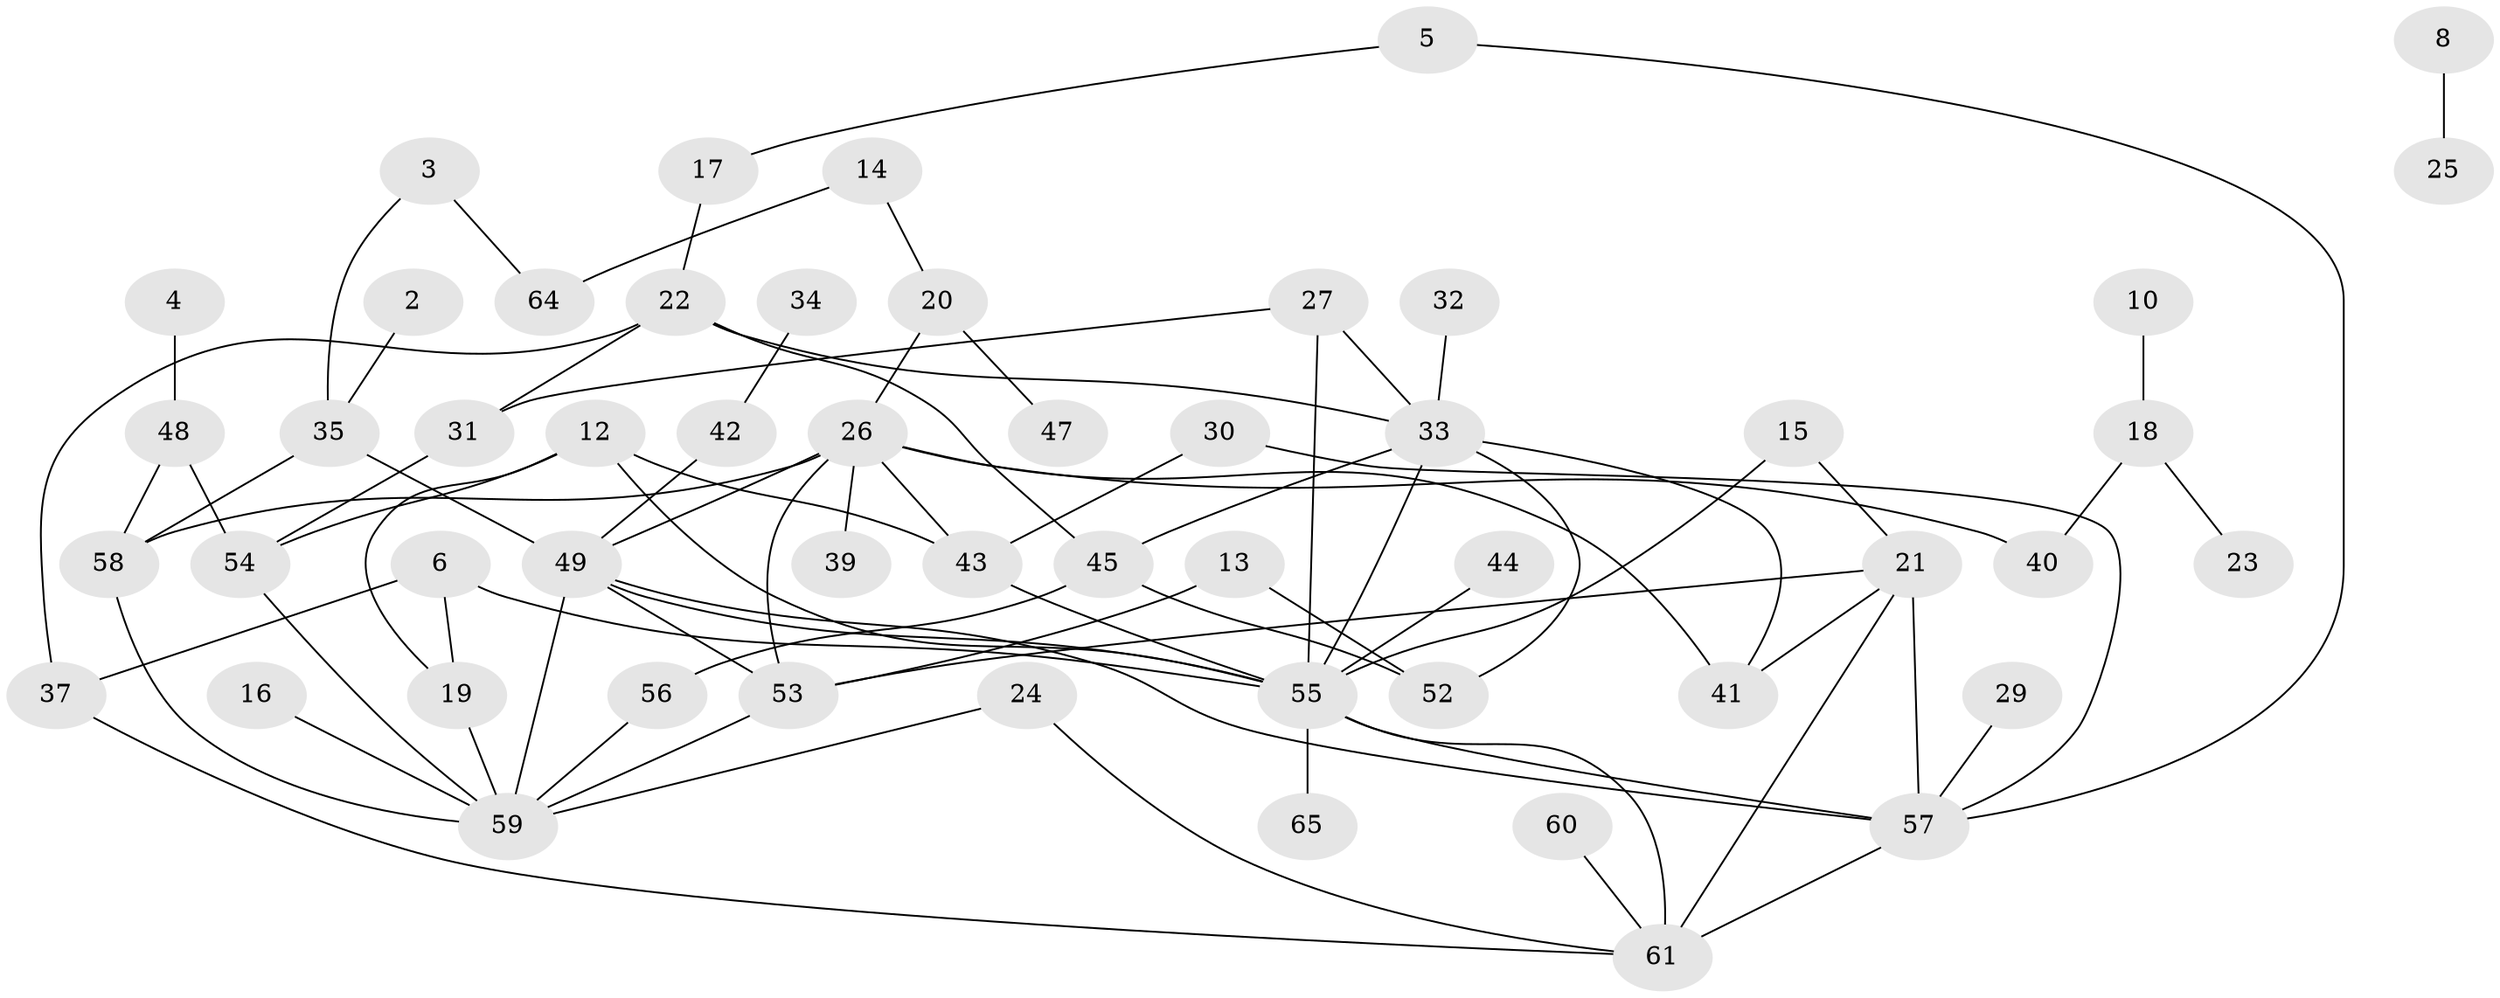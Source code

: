 // original degree distribution, {4: 0.15384615384615385, 2: 0.3153846153846154, 3: 0.15384615384615385, 1: 0.2153846153846154, 0: 0.08461538461538462, 6: 0.015384615384615385, 5: 0.05384615384615385, 7: 0.007692307692307693}
// Generated by graph-tools (version 1.1) at 2025/25/03/09/25 03:25:23]
// undirected, 53 vertices, 81 edges
graph export_dot {
graph [start="1"]
  node [color=gray90,style=filled];
  2;
  3;
  4;
  5;
  6;
  8;
  10;
  12;
  13;
  14;
  15;
  16;
  17;
  18;
  19;
  20;
  21;
  22;
  23;
  24;
  25;
  26;
  27;
  29;
  30;
  31;
  32;
  33;
  34;
  35;
  37;
  39;
  40;
  41;
  42;
  43;
  44;
  45;
  47;
  48;
  49;
  52;
  53;
  54;
  55;
  56;
  57;
  58;
  59;
  60;
  61;
  64;
  65;
  2 -- 35 [weight=1.0];
  3 -- 35 [weight=1.0];
  3 -- 64 [weight=1.0];
  4 -- 48 [weight=1.0];
  5 -- 17 [weight=1.0];
  5 -- 57 [weight=1.0];
  6 -- 19 [weight=1.0];
  6 -- 37 [weight=1.0];
  6 -- 55 [weight=2.0];
  8 -- 25 [weight=1.0];
  10 -- 18 [weight=1.0];
  12 -- 19 [weight=1.0];
  12 -- 43 [weight=1.0];
  12 -- 54 [weight=1.0];
  12 -- 55 [weight=1.0];
  13 -- 52 [weight=1.0];
  13 -- 53 [weight=1.0];
  14 -- 20 [weight=1.0];
  14 -- 64 [weight=1.0];
  15 -- 21 [weight=1.0];
  15 -- 55 [weight=1.0];
  16 -- 59 [weight=1.0];
  17 -- 22 [weight=1.0];
  18 -- 23 [weight=1.0];
  18 -- 40 [weight=1.0];
  19 -- 59 [weight=1.0];
  20 -- 26 [weight=1.0];
  20 -- 47 [weight=1.0];
  21 -- 41 [weight=1.0];
  21 -- 53 [weight=1.0];
  21 -- 57 [weight=1.0];
  21 -- 61 [weight=1.0];
  22 -- 31 [weight=1.0];
  22 -- 33 [weight=1.0];
  22 -- 37 [weight=1.0];
  22 -- 45 [weight=1.0];
  24 -- 59 [weight=1.0];
  24 -- 61 [weight=1.0];
  26 -- 39 [weight=1.0];
  26 -- 40 [weight=1.0];
  26 -- 41 [weight=1.0];
  26 -- 43 [weight=1.0];
  26 -- 49 [weight=1.0];
  26 -- 53 [weight=1.0];
  26 -- 58 [weight=1.0];
  27 -- 31 [weight=1.0];
  27 -- 33 [weight=1.0];
  27 -- 55 [weight=1.0];
  29 -- 57 [weight=1.0];
  30 -- 43 [weight=1.0];
  30 -- 57 [weight=1.0];
  31 -- 54 [weight=1.0];
  32 -- 33 [weight=1.0];
  33 -- 41 [weight=1.0];
  33 -- 45 [weight=1.0];
  33 -- 52 [weight=1.0];
  33 -- 55 [weight=1.0];
  34 -- 42 [weight=1.0];
  35 -- 49 [weight=1.0];
  35 -- 58 [weight=1.0];
  37 -- 61 [weight=1.0];
  42 -- 49 [weight=1.0];
  43 -- 55 [weight=1.0];
  44 -- 55 [weight=1.0];
  45 -- 52 [weight=1.0];
  45 -- 56 [weight=2.0];
  48 -- 54 [weight=1.0];
  48 -- 58 [weight=1.0];
  49 -- 53 [weight=1.0];
  49 -- 55 [weight=1.0];
  49 -- 57 [weight=2.0];
  49 -- 59 [weight=1.0];
  53 -- 59 [weight=1.0];
  54 -- 59 [weight=2.0];
  55 -- 57 [weight=1.0];
  55 -- 61 [weight=1.0];
  55 -- 65 [weight=1.0];
  56 -- 59 [weight=2.0];
  57 -- 61 [weight=2.0];
  58 -- 59 [weight=1.0];
  60 -- 61 [weight=1.0];
}
